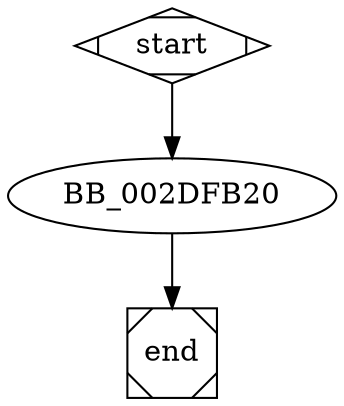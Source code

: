 digraph G {
  start -> BB_002DFB20;
  
  BB_002DFB20 -> end;
  
  start [shape=Mdiamond];
  end [shape=Msquare];
}
